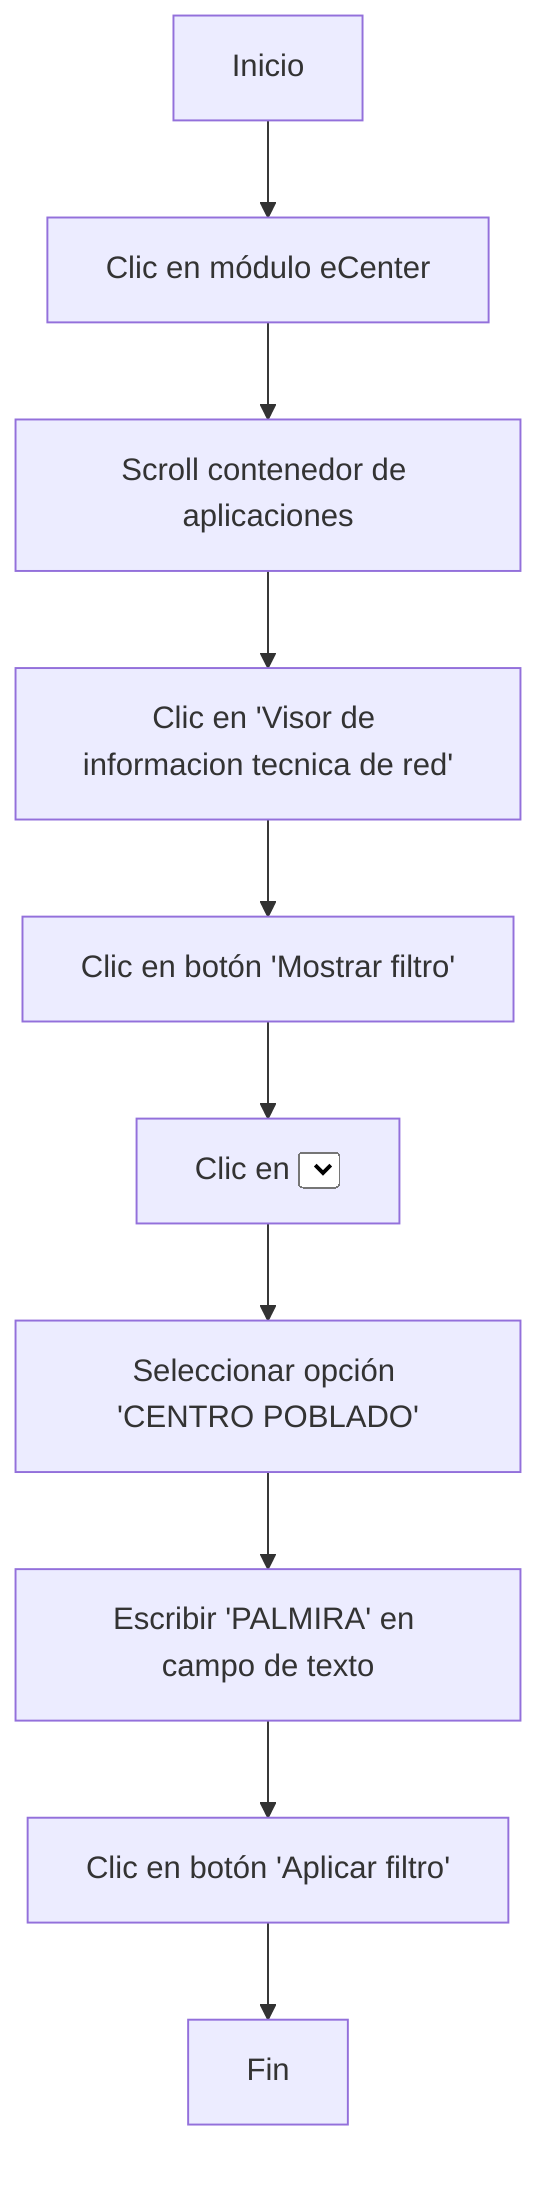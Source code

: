 flowchart TD
    A[Inicio] --> B[Clic en módulo eCenter]
    B --> C[Scroll contenedor de aplicaciones]
    C --> D[Clic en 'Visor de informacion tecnica de red']
    D --> E[Clic en botón 'Mostrar filtro']
    E --> F[Clic en <select> del filtro]
    F --> G[Seleccionar opción 'CENTRO POBLADO']
    G --> H[Escribir 'PALMIRA' en campo de texto]
    H --> I[Clic en botón 'Aplicar filtro']
    I --> J[Fin]